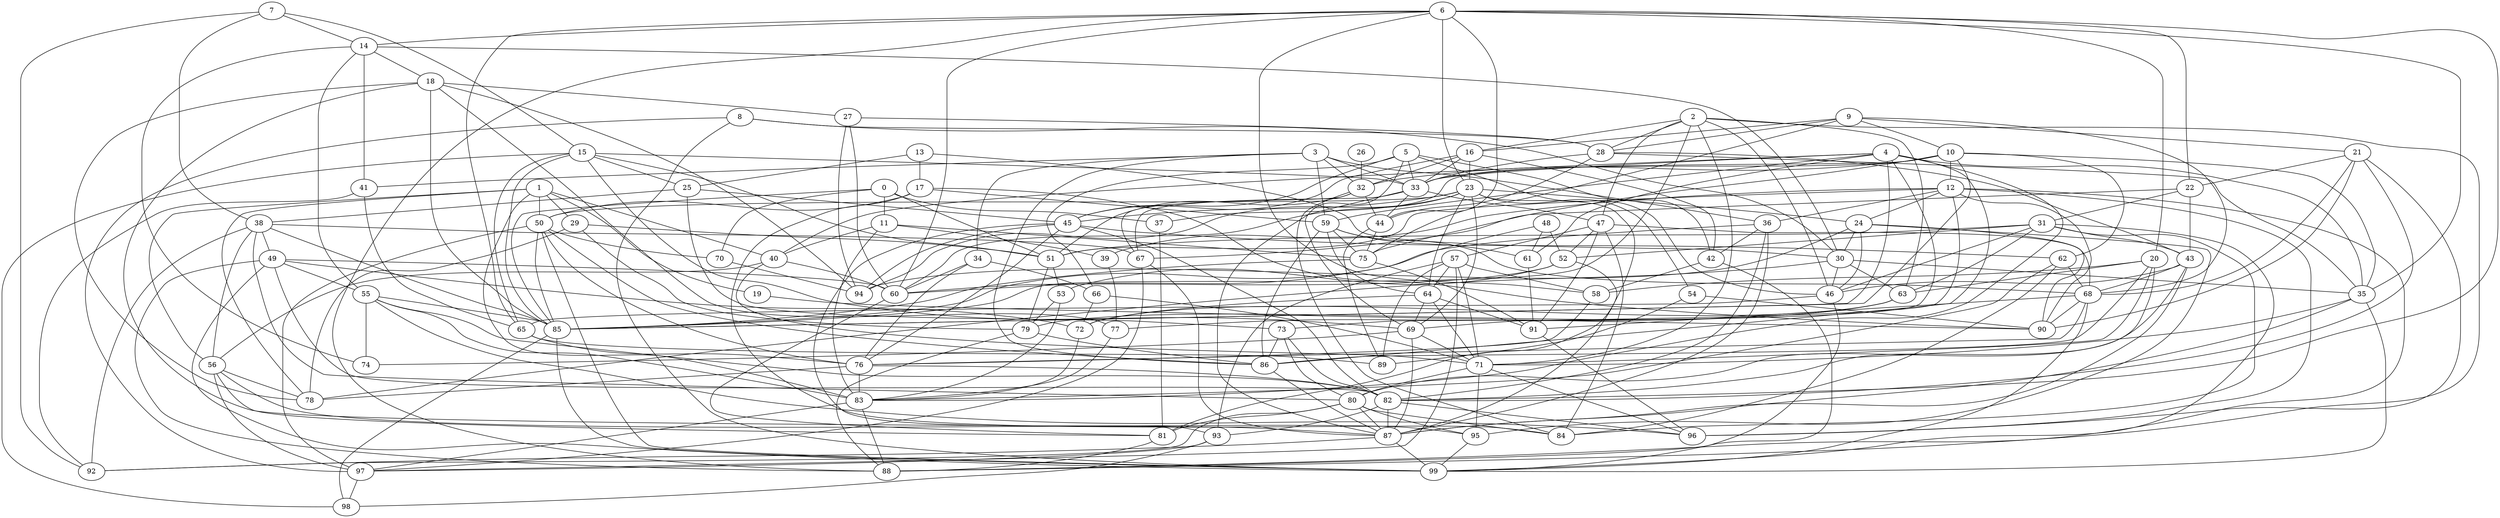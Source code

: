 strict graph "gnp_random_graph(100,0.06)" {
0;
1;
2;
3;
4;
5;
6;
7;
8;
9;
10;
11;
12;
13;
14;
15;
16;
17;
18;
19;
20;
21;
22;
23;
24;
25;
26;
27;
28;
29;
30;
31;
32;
33;
34;
35;
36;
37;
38;
39;
40;
41;
42;
43;
44;
45;
46;
47;
48;
49;
50;
51;
52;
53;
54;
55;
56;
57;
58;
59;
60;
61;
62;
63;
64;
65;
66;
67;
68;
69;
70;
71;
72;
73;
74;
75;
76;
77;
78;
79;
80;
81;
82;
83;
84;
85;
86;
87;
88;
89;
90;
91;
92;
93;
94;
95;
96;
97;
98;
99;
0 -- 51  [is_available=True, prob="0.784054351512"];
0 -- 11  [is_available=True, prob="0.803149664599"];
0 -- 37  [is_available=True, prob="0.726701111659"];
0 -- 70  [is_available=True, prob="1.0"];
0 -- 85  [is_available=True, prob="0.918073377328"];
1 -- 83  [is_available=True, prob="1.0"];
1 -- 40  [is_available=True, prob="1.0"];
1 -- 78  [is_available=True, prob="0.794400259752"];
1 -- 50  [is_available=True, prob="1.0"];
1 -- 19  [is_available=True, prob="0.0280312094475"];
1 -- 56  [is_available=True, prob="0.463150377548"];
1 -- 29  [is_available=True, prob="0.791294644995"];
2 -- 71  [is_available=True, prob="0.49958285881"];
2 -- 46  [is_available=True, prob="0.0626630231585"];
2 -- 47  [is_available=True, prob="1.0"];
2 -- 16  [is_available=True, prob="0.420476664915"];
2 -- 85  [is_available=True, prob="1.0"];
2 -- 88  [is_available=True, prob="0.142893039258"];
2 -- 28  [is_available=True, prob="0.905626944929"];
2 -- 63  [is_available=True, prob="0.21820274082"];
3 -- 32  [is_available=True, prob="0.750365478483"];
3 -- 33  [is_available=True, prob="0.874312227101"];
3 -- 34  [is_available=True, prob="0.972577999914"];
3 -- 36  [is_available=True, prob="1.0"];
3 -- 41  [is_available=True, prob="0.355502286036"];
3 -- 86  [is_available=True, prob="1.0"];
3 -- 59  [is_available=True, prob="1.0"];
4 -- 33  [is_available=True, prob="1.0"];
4 -- 35  [is_available=True, prob="0.322485128926"];
4 -- 40  [is_available=True, prob="0.0182255815575"];
4 -- 73  [is_available=True, prob="0.621345779217"];
4 -- 83  [is_available=True, prob="0.0462344079328"];
4 -- 85  [is_available=True, prob="0.846086316104"];
4 -- 86  [is_available=True, prob="0.660997919575"];
4 -- 59  [is_available=True, prob="1.0"];
4 -- 61  [is_available=True, prob="0.805239443781"];
5 -- 33  [is_available=True, prob="0.597208217161"];
5 -- 66  [is_available=True, prob="0.548099737393"];
5 -- 69  [is_available=True, prob="1.0"];
5 -- 42  [is_available=True, prob="0.493194848666"];
5 -- 45  [is_available=True, prob="0.339773375631"];
5 -- 46  [is_available=True, prob="1.0"];
6 -- 65  [is_available=True, prob="1.0"];
6 -- 35  [is_available=True, prob="0.132511165771"];
6 -- 44  [is_available=True, prob="0.38767925909"];
6 -- 14  [is_available=True, prob="0.7689200477"];
6 -- 82  [is_available=True, prob="0.593157775066"];
6 -- 20  [is_available=True, prob="0.837848985463"];
6 -- 22  [is_available=True, prob="0.087872490602"];
6 -- 23  [is_available=True, prob="0.228605836142"];
6 -- 88  [is_available=True, prob="0.96615569795"];
6 -- 58  [is_available=True, prob="0.649860269185"];
6 -- 60  [is_available=True, prob="1.0"];
7 -- 92  [is_available=True, prob="0.828352502049"];
7 -- 38  [is_available=True, prob="0.40429869323"];
7 -- 14  [is_available=True, prob="0.644816480588"];
7 -- 15  [is_available=True, prob="1.0"];
8 -- 97  [is_available=True, prob="1.0"];
8 -- 99  [is_available=True, prob="0.460237025802"];
8 -- 28  [is_available=True, prob="0.559908855028"];
8 -- 30  [is_available=True, prob="1.0"];
9 -- 68  [is_available=True, prob="0.96896549996"];
9 -- 10  [is_available=True, prob="0.762447774621"];
9 -- 75  [is_available=True, prob="0.743388830724"];
9 -- 16  [is_available=True, prob="0.756126727343"];
9 -- 21  [is_available=True, prob="1.0"];
9 -- 28  [is_available=True, prob="0.366426324104"];
10 -- 32  [is_available=True, prob="0.872688980275"];
10 -- 33  [is_available=True, prob="0.558692327418"];
10 -- 35  [is_available=True, prob="0.689282245623"];
10 -- 37  [is_available=True, prob="0.925658518456"];
10 -- 75  [is_available=True, prob="0.587141260091"];
10 -- 12  [is_available=True, prob="1.0"];
10 -- 85  [is_available=True, prob="0.208736115182"];
10 -- 62  [is_available=True, prob="0.80060400084"];
11 -- 40  [is_available=True, prob="1.0"];
11 -- 83  [is_available=True, prob="0.757074034665"];
11 -- 75  [is_available=True, prob="0.438522299922"];
11 -- 39  [is_available=True, prob="0.575431576944"];
12 -- 96  [is_available=True, prob="0.550797346173"];
12 -- 36  [is_available=True, prob="0.432462800143"];
12 -- 69  [is_available=True, prob="0.461373434513"];
12 -- 39  [is_available=True, prob="0.282147716094"];
12 -- 88  [is_available=True, prob="1.0"];
12 -- 51  [is_available=True, prob="0.887513475549"];
12 -- 24  [is_available=True, prob="0.621797604975"];
12 -- 90  [is_available=True, prob="0.100761606143"];
13 -- 17  [is_available=True, prob="0.282258611106"];
13 -- 30  [is_available=True, prob="0.393391579858"];
13 -- 25  [is_available=True, prob="1.0"];
14 -- 41  [is_available=True, prob="0.0597977331477"];
14 -- 74  [is_available=True, prob="0.800376166499"];
14 -- 18  [is_available=True, prob="1.0"];
14 -- 55  [is_available=True, prob="0.259726914251"];
14 -- 30  [is_available=True, prob="0.282763780236"];
15 -- 33  [is_available=True, prob="1.0"];
15 -- 98  [is_available=True, prob="0.454302831967"];
15 -- 69  [is_available=True, prob="0.978091002641"];
15 -- 65  [is_available=True, prob="0.481608900526"];
15 -- 51  [is_available=True, prob="0.734115964979"];
15 -- 85  [is_available=True, prob="0.527129955554"];
15 -- 25  [is_available=True, prob="1.0"];
16 -- 32  [is_available=True, prob="0.804910882645"];
16 -- 33  [is_available=True, prob="1.0"];
16 -- 42  [is_available=True, prob="1.0"];
16 -- 45  [is_available=True, prob="0.043330324928"];
16 -- 23  [is_available=True, prob="0.568833958469"];
17 -- 90  [is_available=True, prob="0.777624453925"];
17 -- 50  [is_available=True, prob="0.654580393794"];
17 -- 59  [is_available=True, prob="0.0388287130224"];
17 -- 84  [is_available=True, prob="0.558138180004"];
18 -- 77  [is_available=True, prob="0.0377815071763"];
18 -- 78  [is_available=True, prob="1.0"];
18 -- 87  [is_available=True, prob="1.0"];
18 -- 27  [is_available=True, prob="1.0"];
18 -- 94  [is_available=True, prob="0.83916275743"];
18 -- 85  [is_available=True, prob="0.878580117204"];
19 -- 90  [is_available=True, prob="0.16844583495"];
20 -- 71  [is_available=True, prob="0.653598459659"];
20 -- 82  [is_available=True, prob="0.629359163866"];
20 -- 86  [is_available=True, prob="0.822752951769"];
20 -- 58  [is_available=True, prob="0.468484098829"];
20 -- 63  [is_available=True, prob="1.0"];
21 -- 96  [is_available=True, prob="0.522741879768"];
21 -- 68  [is_available=True, prob="0.116885631322"];
21 -- 82  [is_available=True, prob="0.800216825088"];
21 -- 22  [is_available=True, prob="0.921992791324"];
21 -- 90  [is_available=True, prob="0.522930719175"];
22 -- 67  [is_available=True, prob="1.0"];
22 -- 43  [is_available=True, prob="0.186506099434"];
22 -- 31  [is_available=True, prob="1.0"];
23 -- 64  [is_available=True, prob="0.132858424233"];
23 -- 69  [is_available=True, prob="0.220165419927"];
23 -- 45  [is_available=True, prob="0.850131719003"];
23 -- 81  [is_available=True, prob="0.758699275812"];
23 -- 50  [is_available=True, prob="0.828919217883"];
23 -- 54  [is_available=True, prob="1.0"];
23 -- 24  [is_available=True, prob="0.829034337489"];
23 -- 60  [is_available=True, prob="0.215130249204"];
23 -- 94  [is_available=True, prob="0.101808897215"];
24 -- 46  [is_available=True, prob="0.84320897562"];
24 -- 30  [is_available=True, prob="0.669623079474"];
24 -- 90  [is_available=True, prob="1.0"];
24 -- 94  [is_available=True, prob="0.469157380716"];
24 -- 95  [is_available=True, prob="0.809388324125"];
25 -- 73  [is_available=True, prob="1.0"];
25 -- 45  [is_available=True, prob="0.136223409305"];
25 -- 38  [is_available=True, prob="1.0"];
26 -- 32  [is_available=True, prob="0.549723062094"];
27 -- 60  [is_available=True, prob="0.924759611786"];
27 -- 28  [is_available=True, prob="0.535853468482"];
27 -- 94  [is_available=True, prob="1.0"];
28 -- 33  [is_available=True, prob="0.947452367357"];
28 -- 35  [is_available=True, prob="0.323554572869"];
28 -- 43  [is_available=True, prob="0.757278781394"];
28 -- 44  [is_available=True, prob="0.219714443895"];
29 -- 51  [is_available=True, prob="1.0"];
29 -- 78  [is_available=True, prob="0.721711578491"];
29 -- 79  [is_available=True, prob="0.68730015961"];
30 -- 35  [is_available=True, prob="0.76837711592"];
30 -- 78  [is_available=True, prob="0.581964830598"];
30 -- 46  [is_available=True, prob="0.399820015568"];
30 -- 63  [is_available=True, prob="0.447251699742"];
31 -- 99  [is_available=True, prob="0.290714812247"];
31 -- 43  [is_available=True, prob="0.814701985049"];
31 -- 46  [is_available=True, prob="1.0"];
31 -- 51  [is_available=True, prob="1.0"];
31 -- 52  [is_available=True, prob="1.0"];
31 -- 84  [is_available=True, prob="0.439792885468"];
31 -- 63  [is_available=True, prob="0.0843544609929"];
32 -- 67  [is_available=True, prob="1.0"];
32 -- 44  [is_available=True, prob="1.0"];
32 -- 51  [is_available=True, prob="1.0"];
32 -- 84  [is_available=True, prob="0.829232518678"];
33 -- 44  [is_available=True, prob="1.0"];
33 -- 67  [is_available=True, prob="1.0"];
33 -- 87  [is_available=True, prob="0.241729990003"];
33 -- 47  [is_available=True, prob="0.280716250711"];
34 -- 76  [is_available=True, prob="0.435862671584"];
34 -- 66  [is_available=True, prob="1.0"];
34 -- 60  [is_available=True, prob="0.194200461165"];
35 -- 99  [is_available=True, prob="1.0"];
35 -- 71  [is_available=True, prob="0.227315207335"];
35 -- 87  [is_available=True, prob="1.0"];
36 -- 42  [is_available=True, prob="1.0"];
36 -- 82  [is_available=True, prob="1.0"];
36 -- 87  [is_available=True, prob="0.00672087928522"];
36 -- 60  [is_available=True, prob="1.0"];
37 -- 81  [is_available=True, prob="1.0"];
38 -- 67  [is_available=True, prob="1.0"];
38 -- 80  [is_available=True, prob="1.0"];
38 -- 49  [is_available=True, prob="1.0"];
38 -- 85  [is_available=True, prob="0.281952346733"];
38 -- 56  [is_available=True, prob="1.0"];
38 -- 92  [is_available=True, prob="0.838349536401"];
39 -- 77  [is_available=True, prob="0.322474106755"];
40 -- 71  [is_available=True, prob="0.86738682249"];
40 -- 56  [is_available=True, prob="1.0"];
40 -- 60  [is_available=True, prob="0.420461683994"];
41 -- 65  [is_available=True, prob="0.219991517491"];
41 -- 92  [is_available=True, prob="1.0"];
42 -- 58  [is_available=True, prob="0.375655161463"];
42 -- 99  [is_available=True, prob="0.824831710761"];
43 -- 68  [is_available=True, prob="0.737350572155"];
43 -- 46  [is_available=True, prob="0.61160875662"];
43 -- 80  [is_available=True, prob="0.411586346002"];
43 -- 87  [is_available=True, prob="0.17590157856"];
44 -- 75  [is_available=True, prob="0.0321404269621"];
44 -- 89  [is_available=True, prob="0.366921894957"];
45 -- 76  [is_available=True, prob="1.0"];
45 -- 82  [is_available=True, prob="1.0"];
45 -- 94  [is_available=True, prob="0.754322582114"];
45 -- 93  [is_available=True, prob="0.769136383172"];
45 -- 62  [is_available=True, prob="0.778558853914"];
46 -- 65  [is_available=True, prob="0.631676698255"];
46 -- 88  [is_available=True, prob="0.323965793584"];
47 -- 68  [is_available=True, prob="0.591479994099"];
47 -- 52  [is_available=True, prob="0.223119956896"];
47 -- 57  [is_available=True, prob="0.00623866671306"];
47 -- 84  [is_available=True, prob="0.508074686147"];
47 -- 91  [is_available=True, prob="1.0"];
48 -- 52  [is_available=True, prob="0.307492010841"];
48 -- 61  [is_available=True, prob="0.897587981403"];
48 -- 85  [is_available=True, prob="1.0"];
49 -- 99  [is_available=True, prob="0.0871375785348"];
49 -- 72  [is_available=True, prob="1.0"];
49 -- 82  [is_available=True, prob="1.0"];
49 -- 55  [is_available=True, prob="0.0244319432698"];
49 -- 88  [is_available=True, prob="0.849865368115"];
49 -- 60  [is_available=True, prob="0.116300233794"];
50 -- 99  [is_available=True, prob="0.651097986822"];
50 -- 70  [is_available=True, prob="0.66310920373"];
50 -- 97  [is_available=True, prob="1.0"];
50 -- 76  [is_available=True, prob="1.0"];
50 -- 85  [is_available=True, prob="0.428505020062"];
50 -- 86  [is_available=True, prob="1.0"];
51 -- 53  [is_available=True, prob="0.296808864052"];
51 -- 79  [is_available=True, prob="1.0"];
52 -- 53  [is_available=True, prob="0.160607254297"];
52 -- 87  [is_available=True, prob="1.0"];
52 -- 60  [is_available=True, prob="0.86712773085"];
53 -- 83  [is_available=True, prob="1.0"];
53 -- 79  [is_available=True, prob="1.0"];
54 -- 89  [is_available=True, prob="0.339965764419"];
54 -- 90  [is_available=True, prob="0.458035959279"];
55 -- 96  [is_available=True, prob="1.0"];
55 -- 74  [is_available=True, prob="0.638108221813"];
55 -- 82  [is_available=True, prob="0.774936889538"];
55 -- 83  [is_available=True, prob="0.910291523962"];
55 -- 85  [is_available=True, prob="0.221814671634"];
56 -- 97  [is_available=True, prob="1.0"];
56 -- 78  [is_available=True, prob="0.570886073495"];
56 -- 81  [is_available=True, prob="0.547394649136"];
56 -- 95  [is_available=True, prob="0.01952036118"];
57 -- 64  [is_available=True, prob="0.32398140482"];
57 -- 97  [is_available=True, prob="1.0"];
57 -- 71  [is_available=True, prob="0.985007639093"];
57 -- 89  [is_available=True, prob="0.88157753091"];
57 -- 58  [is_available=True, prob="0.864585569676"];
57 -- 93  [is_available=True, prob="1.0"];
58 -- 76  [is_available=True, prob="1.0"];
59 -- 64  [is_available=True, prob="0.801989582627"];
59 -- 75  [is_available=True, prob="0.113104281779"];
59 -- 86  [is_available=True, prob="0.323378699501"];
59 -- 68  [is_available=True, prob="0.0373098334793"];
59 -- 61  [is_available=True, prob="0.42496782935"];
60 -- 81  [is_available=True, prob="1.0"];
61 -- 91  [is_available=True, prob="1.0"];
62 -- 84  [is_available=True, prob="0.602377667838"];
62 -- 83  [is_available=True, prob="1.0"];
62 -- 68  [is_available=True, prob="0.731998985232"];
63 -- 72  [is_available=True, prob="1.0"];
63 -- 77  [is_available=True, prob="0.161080222623"];
63 -- 79  [is_available=True, prob="0.662458984828"];
64 -- 91  [is_available=True, prob="1.0"];
64 -- 69  [is_available=True, prob="0.967809568769"];
64 -- 71  [is_available=True, prob="0.956018473163"];
64 -- 72  [is_available=True, prob="0.467795516303"];
65 -- 76  [is_available=True, prob="0.152991163286"];
65 -- 89  [is_available=True, prob="0.120049647086"];
66 -- 72  [is_available=True, prob="0.033456644902"];
66 -- 71  [is_available=True, prob="0.299666426275"];
67 -- 97  [is_available=True, prob="0.213611312098"];
67 -- 87  [is_available=True, prob="0.238185992509"];
68 -- 91  [is_available=True, prob="0.0280590257978"];
68 -- 76  [is_available=True, prob="0.0484474592256"];
68 -- 99  [is_available=True, prob="0.379832603167"];
68 -- 90  [is_available=True, prob="0.400548780743"];
69 -- 71  [is_available=True, prob="1.0"];
69 -- 74  [is_available=True, prob="0.0234779969412"];
69 -- 87  [is_available=True, prob="0.112358192178"];
70 -- 94  [is_available=True, prob="0.0240334687006"];
71 -- 96  [is_available=True, prob="0.215224283851"];
71 -- 80  [is_available=True, prob="0.130205314711"];
71 -- 95  [is_available=True, prob="0.0513273429319"];
72 -- 83  [is_available=True, prob="0.0522843487705"];
73 -- 80  [is_available=True, prob="0.316157060235"];
73 -- 82  [is_available=True, prob="1.0"];
73 -- 86  [is_available=True, prob="0.802706587475"];
75 -- 91  [is_available=True, prob="1.0"];
75 -- 85  [is_available=True, prob="0.097660598489"];
76 -- 78  [is_available=True, prob="0.968138419094"];
76 -- 83  [is_available=True, prob="0.151461995191"];
76 -- 82  [is_available=True, prob="0.81201029109"];
77 -- 83  [is_available=True, prob="1.0"];
79 -- 86  [is_available=True, prob="1.0"];
79 -- 88  [is_available=True, prob="1.0"];
80 -- 81  [is_available=True, prob="1.0"];
80 -- 84  [is_available=True, prob="0.631369278711"];
80 -- 87  [is_available=True, prob="0.878724519958"];
80 -- 92  [is_available=True, prob="0.846406490027"];
80 -- 95  [is_available=True, prob="0.238352247526"];
81 -- 88  [is_available=True, prob="0.929778549198"];
82 -- 96  [is_available=True, prob="0.333561105358"];
82 -- 87  [is_available=True, prob="0.395359561416"];
82 -- 93  [is_available=True, prob="0.342042182605"];
83 -- 97  [is_available=True, prob="0.799383038166"];
83 -- 88  [is_available=True, prob="0.821024487751"];
85 -- 99  [is_available=True, prob="0.243939430496"];
85 -- 98  [is_available=True, prob="0.640639928594"];
86 -- 87  [is_available=True, prob="0.820784316165"];
87 -- 99  [is_available=True, prob="0.828738297072"];
87 -- 92  [is_available=True, prob="0.963719155547"];
91 -- 96  [is_available=True, prob="0.598161336577"];
93 -- 98  [is_available=True, prob="0.0824794508392"];
93 -- 97  [is_available=True, prob="1.0"];
95 -- 99  [is_available=True, prob="0.344331541558"];
97 -- 98  [is_available=True, prob="0.0521411522874"];
}
